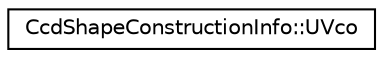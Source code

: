 digraph G
{
  edge [fontname="Helvetica",fontsize="10",labelfontname="Helvetica",labelfontsize="10"];
  node [fontname="Helvetica",fontsize="10",shape=record];
  rankdir=LR;
  Node1 [label="CcdShapeConstructionInfo::UVco",height=0.2,width=0.4,color="black", fillcolor="white", style="filled",URL="$d6/d70/structCcdShapeConstructionInfo_1_1UVco.html"];
}
